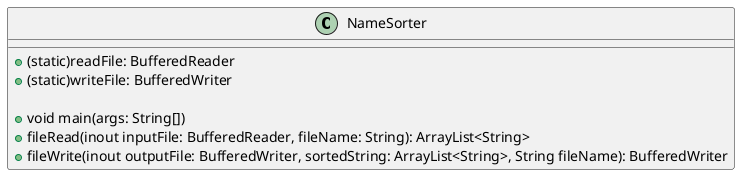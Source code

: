 @startuml

class NameSorter {

+(static)readFile: BufferedReader
+(static)writeFile: BufferedWriter

+void main(args: String[])
+fileRead(inout inputFile: BufferedReader, fileName: String): ArrayList<String>
+fileWrite(inout outputFile: BufferedWriter, sortedString: ArrayList<String>, String fileName): BufferedWriter

}

@enduml